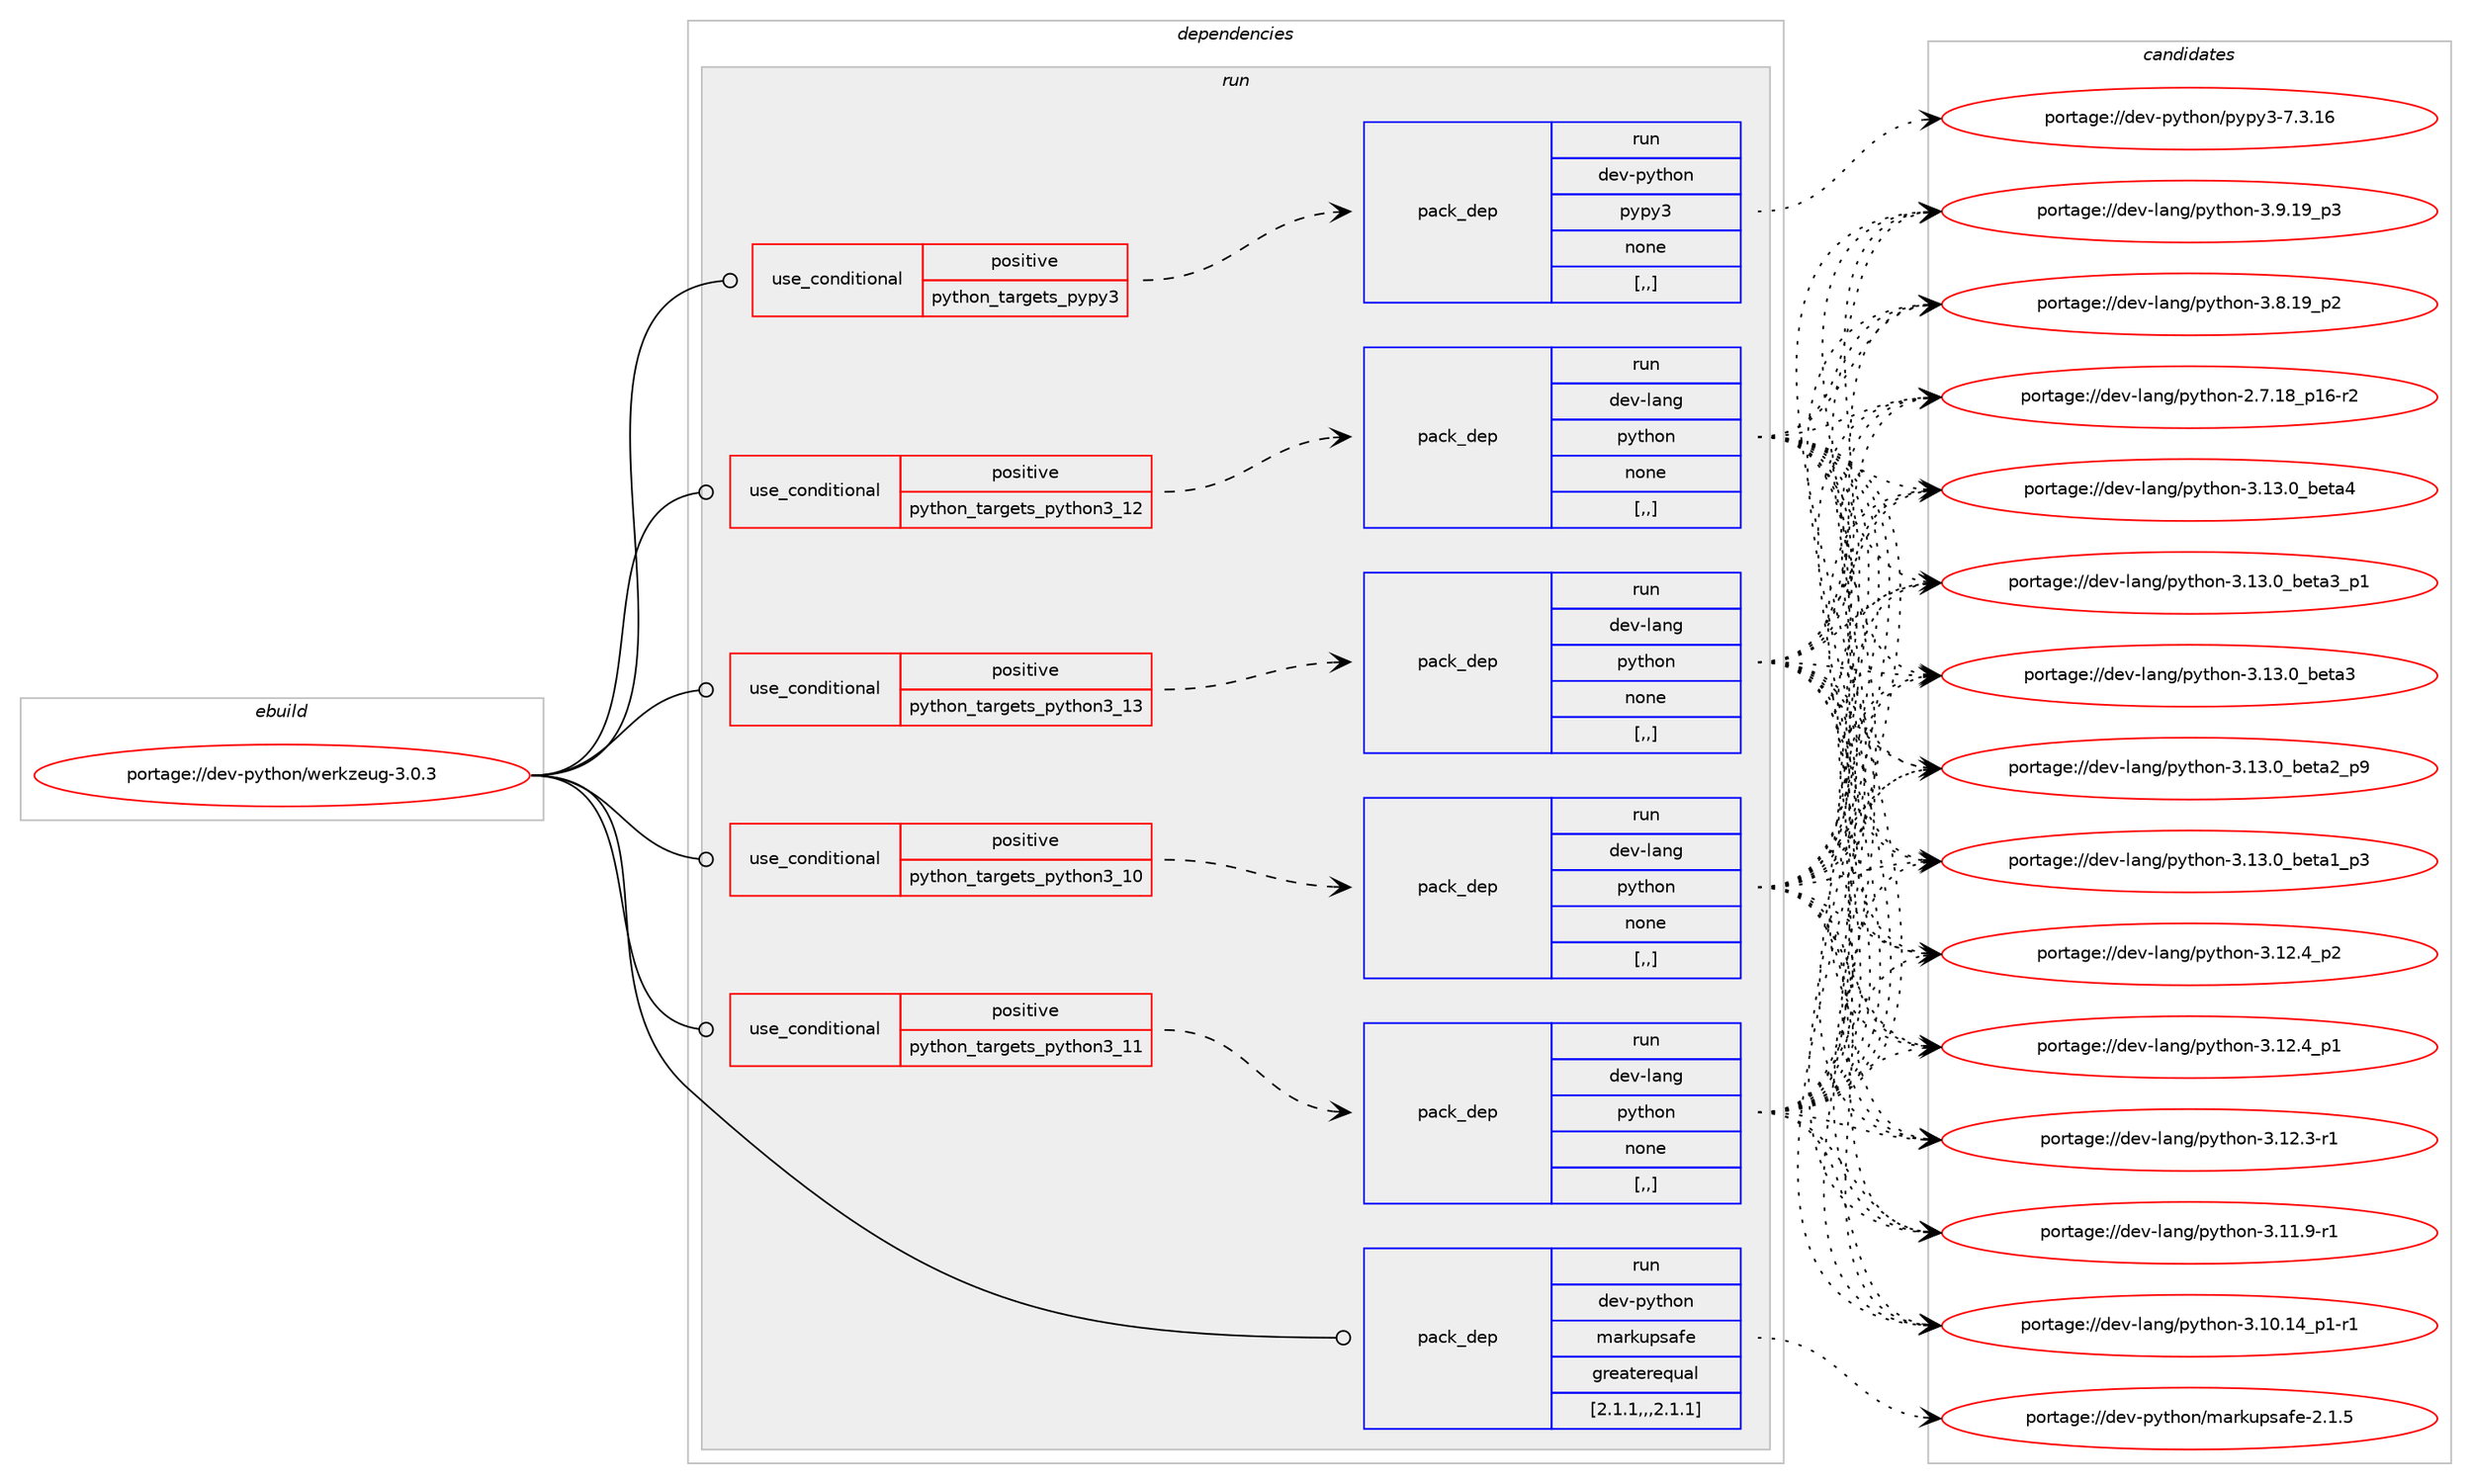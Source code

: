 digraph prolog {

# *************
# Graph options
# *************

newrank=true;
concentrate=true;
compound=true;
graph [rankdir=LR,fontname=Helvetica,fontsize=10,ranksep=1.5];#, ranksep=2.5, nodesep=0.2];
edge  [arrowhead=vee];
node  [fontname=Helvetica,fontsize=10];

# **********
# The ebuild
# **********

subgraph cluster_leftcol {
color=gray;
label=<<i>ebuild</i>>;
id [label="portage://dev-python/werkzeug-3.0.3", color=red, width=4, href="../dev-python/werkzeug-3.0.3.svg"];
}

# ****************
# The dependencies
# ****************

subgraph cluster_midcol {
color=gray;
label=<<i>dependencies</i>>;
subgraph cluster_compile {
fillcolor="#eeeeee";
style=filled;
label=<<i>compile</i>>;
}
subgraph cluster_compileandrun {
fillcolor="#eeeeee";
style=filled;
label=<<i>compile and run</i>>;
}
subgraph cluster_run {
fillcolor="#eeeeee";
style=filled;
label=<<i>run</i>>;
subgraph cond41225 {
dependency167562 [label=<<TABLE BORDER="0" CELLBORDER="1" CELLSPACING="0" CELLPADDING="4"><TR><TD ROWSPAN="3" CELLPADDING="10">use_conditional</TD></TR><TR><TD>positive</TD></TR><TR><TD>python_targets_pypy3</TD></TR></TABLE>>, shape=none, color=red];
subgraph pack125064 {
dependency167563 [label=<<TABLE BORDER="0" CELLBORDER="1" CELLSPACING="0" CELLPADDING="4" WIDTH="220"><TR><TD ROWSPAN="6" CELLPADDING="30">pack_dep</TD></TR><TR><TD WIDTH="110">run</TD></TR><TR><TD>dev-python</TD></TR><TR><TD>pypy3</TD></TR><TR><TD>none</TD></TR><TR><TD>[,,]</TD></TR></TABLE>>, shape=none, color=blue];
}
dependency167562:e -> dependency167563:w [weight=20,style="dashed",arrowhead="vee"];
}
id:e -> dependency167562:w [weight=20,style="solid",arrowhead="odot"];
subgraph cond41226 {
dependency167564 [label=<<TABLE BORDER="0" CELLBORDER="1" CELLSPACING="0" CELLPADDING="4"><TR><TD ROWSPAN="3" CELLPADDING="10">use_conditional</TD></TR><TR><TD>positive</TD></TR><TR><TD>python_targets_python3_10</TD></TR></TABLE>>, shape=none, color=red];
subgraph pack125065 {
dependency167565 [label=<<TABLE BORDER="0" CELLBORDER="1" CELLSPACING="0" CELLPADDING="4" WIDTH="220"><TR><TD ROWSPAN="6" CELLPADDING="30">pack_dep</TD></TR><TR><TD WIDTH="110">run</TD></TR><TR><TD>dev-lang</TD></TR><TR><TD>python</TD></TR><TR><TD>none</TD></TR><TR><TD>[,,]</TD></TR></TABLE>>, shape=none, color=blue];
}
dependency167564:e -> dependency167565:w [weight=20,style="dashed",arrowhead="vee"];
}
id:e -> dependency167564:w [weight=20,style="solid",arrowhead="odot"];
subgraph cond41227 {
dependency167566 [label=<<TABLE BORDER="0" CELLBORDER="1" CELLSPACING="0" CELLPADDING="4"><TR><TD ROWSPAN="3" CELLPADDING="10">use_conditional</TD></TR><TR><TD>positive</TD></TR><TR><TD>python_targets_python3_11</TD></TR></TABLE>>, shape=none, color=red];
subgraph pack125066 {
dependency167567 [label=<<TABLE BORDER="0" CELLBORDER="1" CELLSPACING="0" CELLPADDING="4" WIDTH="220"><TR><TD ROWSPAN="6" CELLPADDING="30">pack_dep</TD></TR><TR><TD WIDTH="110">run</TD></TR><TR><TD>dev-lang</TD></TR><TR><TD>python</TD></TR><TR><TD>none</TD></TR><TR><TD>[,,]</TD></TR></TABLE>>, shape=none, color=blue];
}
dependency167566:e -> dependency167567:w [weight=20,style="dashed",arrowhead="vee"];
}
id:e -> dependency167566:w [weight=20,style="solid",arrowhead="odot"];
subgraph cond41228 {
dependency167568 [label=<<TABLE BORDER="0" CELLBORDER="1" CELLSPACING="0" CELLPADDING="4"><TR><TD ROWSPAN="3" CELLPADDING="10">use_conditional</TD></TR><TR><TD>positive</TD></TR><TR><TD>python_targets_python3_12</TD></TR></TABLE>>, shape=none, color=red];
subgraph pack125067 {
dependency167569 [label=<<TABLE BORDER="0" CELLBORDER="1" CELLSPACING="0" CELLPADDING="4" WIDTH="220"><TR><TD ROWSPAN="6" CELLPADDING="30">pack_dep</TD></TR><TR><TD WIDTH="110">run</TD></TR><TR><TD>dev-lang</TD></TR><TR><TD>python</TD></TR><TR><TD>none</TD></TR><TR><TD>[,,]</TD></TR></TABLE>>, shape=none, color=blue];
}
dependency167568:e -> dependency167569:w [weight=20,style="dashed",arrowhead="vee"];
}
id:e -> dependency167568:w [weight=20,style="solid",arrowhead="odot"];
subgraph cond41229 {
dependency167570 [label=<<TABLE BORDER="0" CELLBORDER="1" CELLSPACING="0" CELLPADDING="4"><TR><TD ROWSPAN="3" CELLPADDING="10">use_conditional</TD></TR><TR><TD>positive</TD></TR><TR><TD>python_targets_python3_13</TD></TR></TABLE>>, shape=none, color=red];
subgraph pack125068 {
dependency167571 [label=<<TABLE BORDER="0" CELLBORDER="1" CELLSPACING="0" CELLPADDING="4" WIDTH="220"><TR><TD ROWSPAN="6" CELLPADDING="30">pack_dep</TD></TR><TR><TD WIDTH="110">run</TD></TR><TR><TD>dev-lang</TD></TR><TR><TD>python</TD></TR><TR><TD>none</TD></TR><TR><TD>[,,]</TD></TR></TABLE>>, shape=none, color=blue];
}
dependency167570:e -> dependency167571:w [weight=20,style="dashed",arrowhead="vee"];
}
id:e -> dependency167570:w [weight=20,style="solid",arrowhead="odot"];
subgraph pack125069 {
dependency167572 [label=<<TABLE BORDER="0" CELLBORDER="1" CELLSPACING="0" CELLPADDING="4" WIDTH="220"><TR><TD ROWSPAN="6" CELLPADDING="30">pack_dep</TD></TR><TR><TD WIDTH="110">run</TD></TR><TR><TD>dev-python</TD></TR><TR><TD>markupsafe</TD></TR><TR><TD>greaterequal</TD></TR><TR><TD>[2.1.1,,,2.1.1]</TD></TR></TABLE>>, shape=none, color=blue];
}
id:e -> dependency167572:w [weight=20,style="solid",arrowhead="odot"];
}
}

# **************
# The candidates
# **************

subgraph cluster_choices {
rank=same;
color=gray;
label=<<i>candidates</i>>;

subgraph choice125064 {
color=black;
nodesep=1;
choice10010111845112121116104111110471121211121215145554651464954 [label="portage://dev-python/pypy3-7.3.16", color=red, width=4,href="../dev-python/pypy3-7.3.16.svg"];
dependency167563:e -> choice10010111845112121116104111110471121211121215145554651464954:w [style=dotted,weight="100"];
}
subgraph choice125065 {
color=black;
nodesep=1;
choice1001011184510897110103471121211161041111104551464951464895981011169752 [label="portage://dev-lang/python-3.13.0_beta4", color=red, width=4,href="../dev-lang/python-3.13.0_beta4.svg"];
choice10010111845108971101034711212111610411111045514649514648959810111697519511249 [label="portage://dev-lang/python-3.13.0_beta3_p1", color=red, width=4,href="../dev-lang/python-3.13.0_beta3_p1.svg"];
choice1001011184510897110103471121211161041111104551464951464895981011169751 [label="portage://dev-lang/python-3.13.0_beta3", color=red, width=4,href="../dev-lang/python-3.13.0_beta3.svg"];
choice10010111845108971101034711212111610411111045514649514648959810111697509511257 [label="portage://dev-lang/python-3.13.0_beta2_p9", color=red, width=4,href="../dev-lang/python-3.13.0_beta2_p9.svg"];
choice10010111845108971101034711212111610411111045514649514648959810111697499511251 [label="portage://dev-lang/python-3.13.0_beta1_p3", color=red, width=4,href="../dev-lang/python-3.13.0_beta1_p3.svg"];
choice100101118451089711010347112121116104111110455146495046529511250 [label="portage://dev-lang/python-3.12.4_p2", color=red, width=4,href="../dev-lang/python-3.12.4_p2.svg"];
choice100101118451089711010347112121116104111110455146495046529511249 [label="portage://dev-lang/python-3.12.4_p1", color=red, width=4,href="../dev-lang/python-3.12.4_p1.svg"];
choice100101118451089711010347112121116104111110455146495046514511449 [label="portage://dev-lang/python-3.12.3-r1", color=red, width=4,href="../dev-lang/python-3.12.3-r1.svg"];
choice100101118451089711010347112121116104111110455146494946574511449 [label="portage://dev-lang/python-3.11.9-r1", color=red, width=4,href="../dev-lang/python-3.11.9-r1.svg"];
choice100101118451089711010347112121116104111110455146494846495295112494511449 [label="portage://dev-lang/python-3.10.14_p1-r1", color=red, width=4,href="../dev-lang/python-3.10.14_p1-r1.svg"];
choice100101118451089711010347112121116104111110455146574649579511251 [label="portage://dev-lang/python-3.9.19_p3", color=red, width=4,href="../dev-lang/python-3.9.19_p3.svg"];
choice100101118451089711010347112121116104111110455146564649579511250 [label="portage://dev-lang/python-3.8.19_p2", color=red, width=4,href="../dev-lang/python-3.8.19_p2.svg"];
choice100101118451089711010347112121116104111110455046554649569511249544511450 [label="portage://dev-lang/python-2.7.18_p16-r2", color=red, width=4,href="../dev-lang/python-2.7.18_p16-r2.svg"];
dependency167565:e -> choice1001011184510897110103471121211161041111104551464951464895981011169752:w [style=dotted,weight="100"];
dependency167565:e -> choice10010111845108971101034711212111610411111045514649514648959810111697519511249:w [style=dotted,weight="100"];
dependency167565:e -> choice1001011184510897110103471121211161041111104551464951464895981011169751:w [style=dotted,weight="100"];
dependency167565:e -> choice10010111845108971101034711212111610411111045514649514648959810111697509511257:w [style=dotted,weight="100"];
dependency167565:e -> choice10010111845108971101034711212111610411111045514649514648959810111697499511251:w [style=dotted,weight="100"];
dependency167565:e -> choice100101118451089711010347112121116104111110455146495046529511250:w [style=dotted,weight="100"];
dependency167565:e -> choice100101118451089711010347112121116104111110455146495046529511249:w [style=dotted,weight="100"];
dependency167565:e -> choice100101118451089711010347112121116104111110455146495046514511449:w [style=dotted,weight="100"];
dependency167565:e -> choice100101118451089711010347112121116104111110455146494946574511449:w [style=dotted,weight="100"];
dependency167565:e -> choice100101118451089711010347112121116104111110455146494846495295112494511449:w [style=dotted,weight="100"];
dependency167565:e -> choice100101118451089711010347112121116104111110455146574649579511251:w [style=dotted,weight="100"];
dependency167565:e -> choice100101118451089711010347112121116104111110455146564649579511250:w [style=dotted,weight="100"];
dependency167565:e -> choice100101118451089711010347112121116104111110455046554649569511249544511450:w [style=dotted,weight="100"];
}
subgraph choice125066 {
color=black;
nodesep=1;
choice1001011184510897110103471121211161041111104551464951464895981011169752 [label="portage://dev-lang/python-3.13.0_beta4", color=red, width=4,href="../dev-lang/python-3.13.0_beta4.svg"];
choice10010111845108971101034711212111610411111045514649514648959810111697519511249 [label="portage://dev-lang/python-3.13.0_beta3_p1", color=red, width=4,href="../dev-lang/python-3.13.0_beta3_p1.svg"];
choice1001011184510897110103471121211161041111104551464951464895981011169751 [label="portage://dev-lang/python-3.13.0_beta3", color=red, width=4,href="../dev-lang/python-3.13.0_beta3.svg"];
choice10010111845108971101034711212111610411111045514649514648959810111697509511257 [label="portage://dev-lang/python-3.13.0_beta2_p9", color=red, width=4,href="../dev-lang/python-3.13.0_beta2_p9.svg"];
choice10010111845108971101034711212111610411111045514649514648959810111697499511251 [label="portage://dev-lang/python-3.13.0_beta1_p3", color=red, width=4,href="../dev-lang/python-3.13.0_beta1_p3.svg"];
choice100101118451089711010347112121116104111110455146495046529511250 [label="portage://dev-lang/python-3.12.4_p2", color=red, width=4,href="../dev-lang/python-3.12.4_p2.svg"];
choice100101118451089711010347112121116104111110455146495046529511249 [label="portage://dev-lang/python-3.12.4_p1", color=red, width=4,href="../dev-lang/python-3.12.4_p1.svg"];
choice100101118451089711010347112121116104111110455146495046514511449 [label="portage://dev-lang/python-3.12.3-r1", color=red, width=4,href="../dev-lang/python-3.12.3-r1.svg"];
choice100101118451089711010347112121116104111110455146494946574511449 [label="portage://dev-lang/python-3.11.9-r1", color=red, width=4,href="../dev-lang/python-3.11.9-r1.svg"];
choice100101118451089711010347112121116104111110455146494846495295112494511449 [label="portage://dev-lang/python-3.10.14_p1-r1", color=red, width=4,href="../dev-lang/python-3.10.14_p1-r1.svg"];
choice100101118451089711010347112121116104111110455146574649579511251 [label="portage://dev-lang/python-3.9.19_p3", color=red, width=4,href="../dev-lang/python-3.9.19_p3.svg"];
choice100101118451089711010347112121116104111110455146564649579511250 [label="portage://dev-lang/python-3.8.19_p2", color=red, width=4,href="../dev-lang/python-3.8.19_p2.svg"];
choice100101118451089711010347112121116104111110455046554649569511249544511450 [label="portage://dev-lang/python-2.7.18_p16-r2", color=red, width=4,href="../dev-lang/python-2.7.18_p16-r2.svg"];
dependency167567:e -> choice1001011184510897110103471121211161041111104551464951464895981011169752:w [style=dotted,weight="100"];
dependency167567:e -> choice10010111845108971101034711212111610411111045514649514648959810111697519511249:w [style=dotted,weight="100"];
dependency167567:e -> choice1001011184510897110103471121211161041111104551464951464895981011169751:w [style=dotted,weight="100"];
dependency167567:e -> choice10010111845108971101034711212111610411111045514649514648959810111697509511257:w [style=dotted,weight="100"];
dependency167567:e -> choice10010111845108971101034711212111610411111045514649514648959810111697499511251:w [style=dotted,weight="100"];
dependency167567:e -> choice100101118451089711010347112121116104111110455146495046529511250:w [style=dotted,weight="100"];
dependency167567:e -> choice100101118451089711010347112121116104111110455146495046529511249:w [style=dotted,weight="100"];
dependency167567:e -> choice100101118451089711010347112121116104111110455146495046514511449:w [style=dotted,weight="100"];
dependency167567:e -> choice100101118451089711010347112121116104111110455146494946574511449:w [style=dotted,weight="100"];
dependency167567:e -> choice100101118451089711010347112121116104111110455146494846495295112494511449:w [style=dotted,weight="100"];
dependency167567:e -> choice100101118451089711010347112121116104111110455146574649579511251:w [style=dotted,weight="100"];
dependency167567:e -> choice100101118451089711010347112121116104111110455146564649579511250:w [style=dotted,weight="100"];
dependency167567:e -> choice100101118451089711010347112121116104111110455046554649569511249544511450:w [style=dotted,weight="100"];
}
subgraph choice125067 {
color=black;
nodesep=1;
choice1001011184510897110103471121211161041111104551464951464895981011169752 [label="portage://dev-lang/python-3.13.0_beta4", color=red, width=4,href="../dev-lang/python-3.13.0_beta4.svg"];
choice10010111845108971101034711212111610411111045514649514648959810111697519511249 [label="portage://dev-lang/python-3.13.0_beta3_p1", color=red, width=4,href="../dev-lang/python-3.13.0_beta3_p1.svg"];
choice1001011184510897110103471121211161041111104551464951464895981011169751 [label="portage://dev-lang/python-3.13.0_beta3", color=red, width=4,href="../dev-lang/python-3.13.0_beta3.svg"];
choice10010111845108971101034711212111610411111045514649514648959810111697509511257 [label="portage://dev-lang/python-3.13.0_beta2_p9", color=red, width=4,href="../dev-lang/python-3.13.0_beta2_p9.svg"];
choice10010111845108971101034711212111610411111045514649514648959810111697499511251 [label="portage://dev-lang/python-3.13.0_beta1_p3", color=red, width=4,href="../dev-lang/python-3.13.0_beta1_p3.svg"];
choice100101118451089711010347112121116104111110455146495046529511250 [label="portage://dev-lang/python-3.12.4_p2", color=red, width=4,href="../dev-lang/python-3.12.4_p2.svg"];
choice100101118451089711010347112121116104111110455146495046529511249 [label="portage://dev-lang/python-3.12.4_p1", color=red, width=4,href="../dev-lang/python-3.12.4_p1.svg"];
choice100101118451089711010347112121116104111110455146495046514511449 [label="portage://dev-lang/python-3.12.3-r1", color=red, width=4,href="../dev-lang/python-3.12.3-r1.svg"];
choice100101118451089711010347112121116104111110455146494946574511449 [label="portage://dev-lang/python-3.11.9-r1", color=red, width=4,href="../dev-lang/python-3.11.9-r1.svg"];
choice100101118451089711010347112121116104111110455146494846495295112494511449 [label="portage://dev-lang/python-3.10.14_p1-r1", color=red, width=4,href="../dev-lang/python-3.10.14_p1-r1.svg"];
choice100101118451089711010347112121116104111110455146574649579511251 [label="portage://dev-lang/python-3.9.19_p3", color=red, width=4,href="../dev-lang/python-3.9.19_p3.svg"];
choice100101118451089711010347112121116104111110455146564649579511250 [label="portage://dev-lang/python-3.8.19_p2", color=red, width=4,href="../dev-lang/python-3.8.19_p2.svg"];
choice100101118451089711010347112121116104111110455046554649569511249544511450 [label="portage://dev-lang/python-2.7.18_p16-r2", color=red, width=4,href="../dev-lang/python-2.7.18_p16-r2.svg"];
dependency167569:e -> choice1001011184510897110103471121211161041111104551464951464895981011169752:w [style=dotted,weight="100"];
dependency167569:e -> choice10010111845108971101034711212111610411111045514649514648959810111697519511249:w [style=dotted,weight="100"];
dependency167569:e -> choice1001011184510897110103471121211161041111104551464951464895981011169751:w [style=dotted,weight="100"];
dependency167569:e -> choice10010111845108971101034711212111610411111045514649514648959810111697509511257:w [style=dotted,weight="100"];
dependency167569:e -> choice10010111845108971101034711212111610411111045514649514648959810111697499511251:w [style=dotted,weight="100"];
dependency167569:e -> choice100101118451089711010347112121116104111110455146495046529511250:w [style=dotted,weight="100"];
dependency167569:e -> choice100101118451089711010347112121116104111110455146495046529511249:w [style=dotted,weight="100"];
dependency167569:e -> choice100101118451089711010347112121116104111110455146495046514511449:w [style=dotted,weight="100"];
dependency167569:e -> choice100101118451089711010347112121116104111110455146494946574511449:w [style=dotted,weight="100"];
dependency167569:e -> choice100101118451089711010347112121116104111110455146494846495295112494511449:w [style=dotted,weight="100"];
dependency167569:e -> choice100101118451089711010347112121116104111110455146574649579511251:w [style=dotted,weight="100"];
dependency167569:e -> choice100101118451089711010347112121116104111110455146564649579511250:w [style=dotted,weight="100"];
dependency167569:e -> choice100101118451089711010347112121116104111110455046554649569511249544511450:w [style=dotted,weight="100"];
}
subgraph choice125068 {
color=black;
nodesep=1;
choice1001011184510897110103471121211161041111104551464951464895981011169752 [label="portage://dev-lang/python-3.13.0_beta4", color=red, width=4,href="../dev-lang/python-3.13.0_beta4.svg"];
choice10010111845108971101034711212111610411111045514649514648959810111697519511249 [label="portage://dev-lang/python-3.13.0_beta3_p1", color=red, width=4,href="../dev-lang/python-3.13.0_beta3_p1.svg"];
choice1001011184510897110103471121211161041111104551464951464895981011169751 [label="portage://dev-lang/python-3.13.0_beta3", color=red, width=4,href="../dev-lang/python-3.13.0_beta3.svg"];
choice10010111845108971101034711212111610411111045514649514648959810111697509511257 [label="portage://dev-lang/python-3.13.0_beta2_p9", color=red, width=4,href="../dev-lang/python-3.13.0_beta2_p9.svg"];
choice10010111845108971101034711212111610411111045514649514648959810111697499511251 [label="portage://dev-lang/python-3.13.0_beta1_p3", color=red, width=4,href="../dev-lang/python-3.13.0_beta1_p3.svg"];
choice100101118451089711010347112121116104111110455146495046529511250 [label="portage://dev-lang/python-3.12.4_p2", color=red, width=4,href="../dev-lang/python-3.12.4_p2.svg"];
choice100101118451089711010347112121116104111110455146495046529511249 [label="portage://dev-lang/python-3.12.4_p1", color=red, width=4,href="../dev-lang/python-3.12.4_p1.svg"];
choice100101118451089711010347112121116104111110455146495046514511449 [label="portage://dev-lang/python-3.12.3-r1", color=red, width=4,href="../dev-lang/python-3.12.3-r1.svg"];
choice100101118451089711010347112121116104111110455146494946574511449 [label="portage://dev-lang/python-3.11.9-r1", color=red, width=4,href="../dev-lang/python-3.11.9-r1.svg"];
choice100101118451089711010347112121116104111110455146494846495295112494511449 [label="portage://dev-lang/python-3.10.14_p1-r1", color=red, width=4,href="../dev-lang/python-3.10.14_p1-r1.svg"];
choice100101118451089711010347112121116104111110455146574649579511251 [label="portage://dev-lang/python-3.9.19_p3", color=red, width=4,href="../dev-lang/python-3.9.19_p3.svg"];
choice100101118451089711010347112121116104111110455146564649579511250 [label="portage://dev-lang/python-3.8.19_p2", color=red, width=4,href="../dev-lang/python-3.8.19_p2.svg"];
choice100101118451089711010347112121116104111110455046554649569511249544511450 [label="portage://dev-lang/python-2.7.18_p16-r2", color=red, width=4,href="../dev-lang/python-2.7.18_p16-r2.svg"];
dependency167571:e -> choice1001011184510897110103471121211161041111104551464951464895981011169752:w [style=dotted,weight="100"];
dependency167571:e -> choice10010111845108971101034711212111610411111045514649514648959810111697519511249:w [style=dotted,weight="100"];
dependency167571:e -> choice1001011184510897110103471121211161041111104551464951464895981011169751:w [style=dotted,weight="100"];
dependency167571:e -> choice10010111845108971101034711212111610411111045514649514648959810111697509511257:w [style=dotted,weight="100"];
dependency167571:e -> choice10010111845108971101034711212111610411111045514649514648959810111697499511251:w [style=dotted,weight="100"];
dependency167571:e -> choice100101118451089711010347112121116104111110455146495046529511250:w [style=dotted,weight="100"];
dependency167571:e -> choice100101118451089711010347112121116104111110455146495046529511249:w [style=dotted,weight="100"];
dependency167571:e -> choice100101118451089711010347112121116104111110455146495046514511449:w [style=dotted,weight="100"];
dependency167571:e -> choice100101118451089711010347112121116104111110455146494946574511449:w [style=dotted,weight="100"];
dependency167571:e -> choice100101118451089711010347112121116104111110455146494846495295112494511449:w [style=dotted,weight="100"];
dependency167571:e -> choice100101118451089711010347112121116104111110455146574649579511251:w [style=dotted,weight="100"];
dependency167571:e -> choice100101118451089711010347112121116104111110455146564649579511250:w [style=dotted,weight="100"];
dependency167571:e -> choice100101118451089711010347112121116104111110455046554649569511249544511450:w [style=dotted,weight="100"];
}
subgraph choice125069 {
color=black;
nodesep=1;
choice10010111845112121116104111110471099711410711711211597102101455046494653 [label="portage://dev-python/markupsafe-2.1.5", color=red, width=4,href="../dev-python/markupsafe-2.1.5.svg"];
dependency167572:e -> choice10010111845112121116104111110471099711410711711211597102101455046494653:w [style=dotted,weight="100"];
}
}

}
